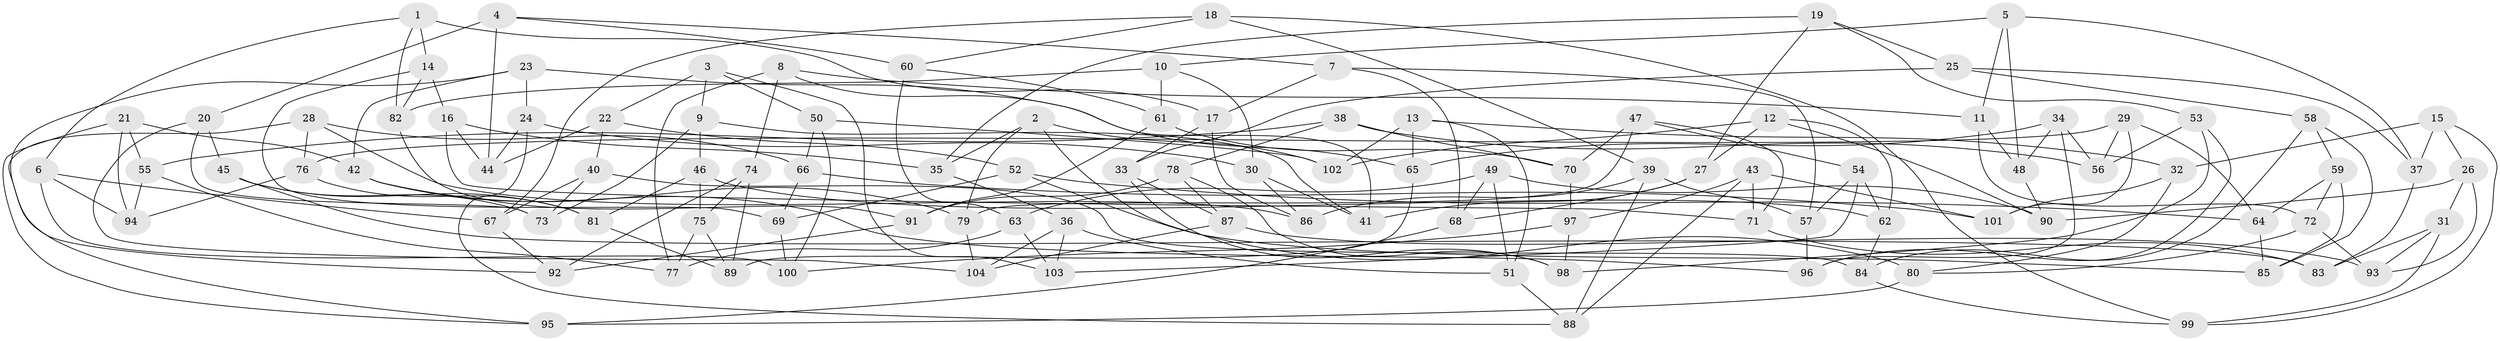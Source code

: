 // coarse degree distribution, {3: 0.2682926829268293, 4: 0.34146341463414637, 8: 0.04878048780487805, 2: 0.024390243902439025, 5: 0.0975609756097561, 6: 0.024390243902439025, 7: 0.07317073170731707, 11: 0.024390243902439025, 9: 0.07317073170731707, 12: 0.024390243902439025}
// Generated by graph-tools (version 1.1) at 2025/01/03/04/25 22:01:15]
// undirected, 104 vertices, 208 edges
graph export_dot {
graph [start="1"]
  node [color=gray90,style=filled];
  1;
  2;
  3;
  4;
  5;
  6;
  7;
  8;
  9;
  10;
  11;
  12;
  13;
  14;
  15;
  16;
  17;
  18;
  19;
  20;
  21;
  22;
  23;
  24;
  25;
  26;
  27;
  28;
  29;
  30;
  31;
  32;
  33;
  34;
  35;
  36;
  37;
  38;
  39;
  40;
  41;
  42;
  43;
  44;
  45;
  46;
  47;
  48;
  49;
  50;
  51;
  52;
  53;
  54;
  55;
  56;
  57;
  58;
  59;
  60;
  61;
  62;
  63;
  64;
  65;
  66;
  67;
  68;
  69;
  70;
  71;
  72;
  73;
  74;
  75;
  76;
  77;
  78;
  79;
  80;
  81;
  82;
  83;
  84;
  85;
  86;
  87;
  88;
  89;
  90;
  91;
  92;
  93;
  94;
  95;
  96;
  97;
  98;
  99;
  100;
  101;
  102;
  103;
  104;
  1 -- 14;
  1 -- 82;
  1 -- 6;
  1 -- 17;
  2 -- 79;
  2 -- 35;
  2 -- 80;
  2 -- 102;
  3 -- 103;
  3 -- 22;
  3 -- 9;
  3 -- 50;
  4 -- 20;
  4 -- 44;
  4 -- 60;
  4 -- 7;
  5 -- 11;
  5 -- 10;
  5 -- 48;
  5 -- 37;
  6 -- 94;
  6 -- 100;
  6 -- 67;
  7 -- 17;
  7 -- 57;
  7 -- 68;
  8 -- 11;
  8 -- 41;
  8 -- 77;
  8 -- 74;
  9 -- 41;
  9 -- 73;
  9 -- 46;
  10 -- 82;
  10 -- 61;
  10 -- 30;
  11 -- 48;
  11 -- 72;
  12 -- 90;
  12 -- 102;
  12 -- 62;
  12 -- 27;
  13 -- 102;
  13 -- 32;
  13 -- 65;
  13 -- 51;
  14 -- 16;
  14 -- 69;
  14 -- 82;
  15 -- 37;
  15 -- 99;
  15 -- 26;
  15 -- 32;
  16 -- 71;
  16 -- 44;
  16 -- 35;
  17 -- 86;
  17 -- 33;
  18 -- 60;
  18 -- 67;
  18 -- 99;
  18 -- 39;
  19 -- 53;
  19 -- 35;
  19 -- 27;
  19 -- 25;
  20 -- 45;
  20 -- 73;
  20 -- 104;
  21 -- 42;
  21 -- 55;
  21 -- 95;
  21 -- 94;
  22 -- 40;
  22 -- 44;
  22 -- 52;
  23 -- 24;
  23 -- 42;
  23 -- 92;
  23 -- 65;
  24 -- 44;
  24 -- 88;
  24 -- 30;
  25 -- 37;
  25 -- 58;
  25 -- 33;
  26 -- 90;
  26 -- 93;
  26 -- 31;
  27 -- 68;
  27 -- 41;
  28 -- 66;
  28 -- 76;
  28 -- 86;
  28 -- 95;
  29 -- 101;
  29 -- 56;
  29 -- 64;
  29 -- 76;
  30 -- 86;
  30 -- 41;
  31 -- 93;
  31 -- 99;
  31 -- 83;
  32 -- 80;
  32 -- 101;
  33 -- 87;
  33 -- 98;
  34 -- 48;
  34 -- 96;
  34 -- 56;
  34 -- 65;
  35 -- 36;
  36 -- 104;
  36 -- 51;
  36 -- 103;
  37 -- 83;
  38 -- 55;
  38 -- 56;
  38 -- 78;
  38 -- 70;
  39 -- 86;
  39 -- 88;
  39 -- 57;
  40 -- 84;
  40 -- 67;
  40 -- 73;
  42 -- 96;
  42 -- 79;
  43 -- 101;
  43 -- 97;
  43 -- 71;
  43 -- 88;
  45 -- 73;
  45 -- 81;
  45 -- 83;
  46 -- 75;
  46 -- 62;
  46 -- 81;
  47 -- 54;
  47 -- 79;
  47 -- 71;
  47 -- 70;
  48 -- 90;
  49 -- 51;
  49 -- 90;
  49 -- 68;
  49 -- 63;
  50 -- 66;
  50 -- 102;
  50 -- 100;
  51 -- 88;
  52 -- 85;
  52 -- 64;
  52 -- 69;
  53 -- 98;
  53 -- 56;
  53 -- 96;
  54 -- 103;
  54 -- 57;
  54 -- 62;
  55 -- 77;
  55 -- 94;
  57 -- 96;
  58 -- 84;
  58 -- 85;
  58 -- 59;
  59 -- 64;
  59 -- 72;
  59 -- 85;
  60 -- 63;
  60 -- 61;
  61 -- 91;
  61 -- 70;
  62 -- 84;
  63 -- 103;
  63 -- 77;
  64 -- 85;
  65 -- 89;
  66 -- 101;
  66 -- 69;
  67 -- 92;
  68 -- 95;
  69 -- 100;
  70 -- 97;
  71 -- 83;
  72 -- 80;
  72 -- 93;
  74 -- 75;
  74 -- 92;
  74 -- 89;
  75 -- 89;
  75 -- 77;
  76 -- 94;
  76 -- 81;
  78 -- 91;
  78 -- 98;
  78 -- 87;
  79 -- 104;
  80 -- 95;
  81 -- 89;
  82 -- 91;
  84 -- 99;
  87 -- 93;
  87 -- 104;
  91 -- 92;
  97 -- 98;
  97 -- 100;
}
